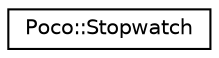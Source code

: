 digraph "Graphical Class Hierarchy"
{
 // LATEX_PDF_SIZE
  edge [fontname="Helvetica",fontsize="10",labelfontname="Helvetica",labelfontsize="10"];
  node [fontname="Helvetica",fontsize="10",shape=record];
  rankdir="LR";
  Node0 [label="Poco::Stopwatch",height=0.2,width=0.4,color="black", fillcolor="white", style="filled",URL="$classPoco_1_1Stopwatch.html",tooltip=" "];
}
